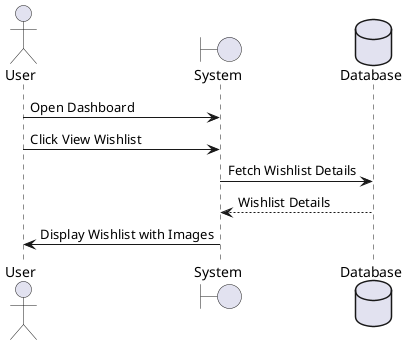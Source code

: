 @startuml
actor User
boundary System
database Database

User -> System: Open Dashboard
User -> System: Click View Wishlist
System -> Database: Fetch Wishlist Details
Database --> System: Wishlist Details
System -> User: Display Wishlist with Images
@enduml

